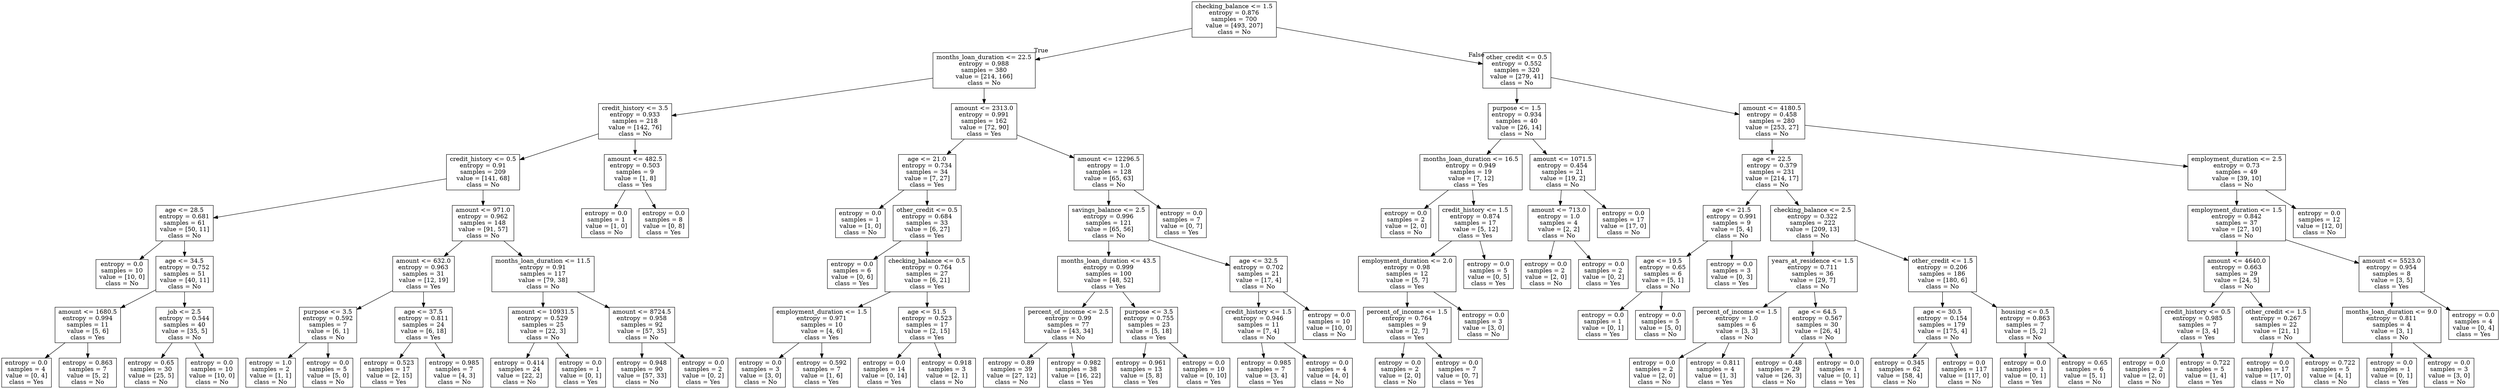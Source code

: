 digraph Tree {
node [shape=box] ;
0 [label="checking_balance <= 1.5\nentropy = 0.876\nsamples = 700\nvalue = [493, 207]\nclass = No"] ;
1 [label="months_loan_duration <= 22.5\nentropy = 0.988\nsamples = 380\nvalue = [214, 166]\nclass = No"] ;
0 -> 1 [labeldistance=2.5, labelangle=45, headlabel="True"] ;
2 [label="credit_history <= 3.5\nentropy = 0.933\nsamples = 218\nvalue = [142, 76]\nclass = No"] ;
1 -> 2 ;
3 [label="credit_history <= 0.5\nentropy = 0.91\nsamples = 209\nvalue = [141, 68]\nclass = No"] ;
2 -> 3 ;
4 [label="age <= 28.5\nentropy = 0.681\nsamples = 61\nvalue = [50, 11]\nclass = No"] ;
3 -> 4 ;
5 [label="entropy = 0.0\nsamples = 10\nvalue = [10, 0]\nclass = No"] ;
4 -> 5 ;
6 [label="age <= 34.5\nentropy = 0.752\nsamples = 51\nvalue = [40, 11]\nclass = No"] ;
4 -> 6 ;
7 [label="amount <= 1680.5\nentropy = 0.994\nsamples = 11\nvalue = [5, 6]\nclass = Yes"] ;
6 -> 7 ;
8 [label="entropy = 0.0\nsamples = 4\nvalue = [0, 4]\nclass = Yes"] ;
7 -> 8 ;
9 [label="entropy = 0.863\nsamples = 7\nvalue = [5, 2]\nclass = No"] ;
7 -> 9 ;
10 [label="job <= 2.5\nentropy = 0.544\nsamples = 40\nvalue = [35, 5]\nclass = No"] ;
6 -> 10 ;
11 [label="entropy = 0.65\nsamples = 30\nvalue = [25, 5]\nclass = No"] ;
10 -> 11 ;
12 [label="entropy = 0.0\nsamples = 10\nvalue = [10, 0]\nclass = No"] ;
10 -> 12 ;
13 [label="amount <= 971.0\nentropy = 0.962\nsamples = 148\nvalue = [91, 57]\nclass = No"] ;
3 -> 13 ;
14 [label="amount <= 632.0\nentropy = 0.963\nsamples = 31\nvalue = [12, 19]\nclass = Yes"] ;
13 -> 14 ;
15 [label="purpose <= 3.5\nentropy = 0.592\nsamples = 7\nvalue = [6, 1]\nclass = No"] ;
14 -> 15 ;
16 [label="entropy = 1.0\nsamples = 2\nvalue = [1, 1]\nclass = No"] ;
15 -> 16 ;
17 [label="entropy = 0.0\nsamples = 5\nvalue = [5, 0]\nclass = No"] ;
15 -> 17 ;
18 [label="age <= 37.5\nentropy = 0.811\nsamples = 24\nvalue = [6, 18]\nclass = Yes"] ;
14 -> 18 ;
19 [label="entropy = 0.523\nsamples = 17\nvalue = [2, 15]\nclass = Yes"] ;
18 -> 19 ;
20 [label="entropy = 0.985\nsamples = 7\nvalue = [4, 3]\nclass = No"] ;
18 -> 20 ;
21 [label="months_loan_duration <= 11.5\nentropy = 0.91\nsamples = 117\nvalue = [79, 38]\nclass = No"] ;
13 -> 21 ;
22 [label="amount <= 10931.5\nentropy = 0.529\nsamples = 25\nvalue = [22, 3]\nclass = No"] ;
21 -> 22 ;
23 [label="entropy = 0.414\nsamples = 24\nvalue = [22, 2]\nclass = No"] ;
22 -> 23 ;
24 [label="entropy = 0.0\nsamples = 1\nvalue = [0, 1]\nclass = Yes"] ;
22 -> 24 ;
25 [label="amount <= 8724.5\nentropy = 0.958\nsamples = 92\nvalue = [57, 35]\nclass = No"] ;
21 -> 25 ;
26 [label="entropy = 0.948\nsamples = 90\nvalue = [57, 33]\nclass = No"] ;
25 -> 26 ;
27 [label="entropy = 0.0\nsamples = 2\nvalue = [0, 2]\nclass = Yes"] ;
25 -> 27 ;
28 [label="amount <= 482.5\nentropy = 0.503\nsamples = 9\nvalue = [1, 8]\nclass = Yes"] ;
2 -> 28 ;
29 [label="entropy = 0.0\nsamples = 1\nvalue = [1, 0]\nclass = No"] ;
28 -> 29 ;
30 [label="entropy = 0.0\nsamples = 8\nvalue = [0, 8]\nclass = Yes"] ;
28 -> 30 ;
31 [label="amount <= 2313.0\nentropy = 0.991\nsamples = 162\nvalue = [72, 90]\nclass = Yes"] ;
1 -> 31 ;
32 [label="age <= 21.0\nentropy = 0.734\nsamples = 34\nvalue = [7, 27]\nclass = Yes"] ;
31 -> 32 ;
33 [label="entropy = 0.0\nsamples = 1\nvalue = [1, 0]\nclass = No"] ;
32 -> 33 ;
34 [label="other_credit <= 0.5\nentropy = 0.684\nsamples = 33\nvalue = [6, 27]\nclass = Yes"] ;
32 -> 34 ;
35 [label="entropy = 0.0\nsamples = 6\nvalue = [0, 6]\nclass = Yes"] ;
34 -> 35 ;
36 [label="checking_balance <= 0.5\nentropy = 0.764\nsamples = 27\nvalue = [6, 21]\nclass = Yes"] ;
34 -> 36 ;
37 [label="employment_duration <= 1.5\nentropy = 0.971\nsamples = 10\nvalue = [4, 6]\nclass = Yes"] ;
36 -> 37 ;
38 [label="entropy = 0.0\nsamples = 3\nvalue = [3, 0]\nclass = No"] ;
37 -> 38 ;
39 [label="entropy = 0.592\nsamples = 7\nvalue = [1, 6]\nclass = Yes"] ;
37 -> 39 ;
40 [label="age <= 51.5\nentropy = 0.523\nsamples = 17\nvalue = [2, 15]\nclass = Yes"] ;
36 -> 40 ;
41 [label="entropy = 0.0\nsamples = 14\nvalue = [0, 14]\nclass = Yes"] ;
40 -> 41 ;
42 [label="entropy = 0.918\nsamples = 3\nvalue = [2, 1]\nclass = No"] ;
40 -> 42 ;
43 [label="amount <= 12296.5\nentropy = 1.0\nsamples = 128\nvalue = [65, 63]\nclass = No"] ;
31 -> 43 ;
44 [label="savings_balance <= 2.5\nentropy = 0.996\nsamples = 121\nvalue = [65, 56]\nclass = No"] ;
43 -> 44 ;
45 [label="months_loan_duration <= 43.5\nentropy = 0.999\nsamples = 100\nvalue = [48, 52]\nclass = Yes"] ;
44 -> 45 ;
46 [label="percent_of_income <= 2.5\nentropy = 0.99\nsamples = 77\nvalue = [43, 34]\nclass = No"] ;
45 -> 46 ;
47 [label="entropy = 0.89\nsamples = 39\nvalue = [27, 12]\nclass = No"] ;
46 -> 47 ;
48 [label="entropy = 0.982\nsamples = 38\nvalue = [16, 22]\nclass = Yes"] ;
46 -> 48 ;
49 [label="purpose <= 3.5\nentropy = 0.755\nsamples = 23\nvalue = [5, 18]\nclass = Yes"] ;
45 -> 49 ;
50 [label="entropy = 0.961\nsamples = 13\nvalue = [5, 8]\nclass = Yes"] ;
49 -> 50 ;
51 [label="entropy = 0.0\nsamples = 10\nvalue = [0, 10]\nclass = Yes"] ;
49 -> 51 ;
52 [label="age <= 32.5\nentropy = 0.702\nsamples = 21\nvalue = [17, 4]\nclass = No"] ;
44 -> 52 ;
53 [label="credit_history <= 1.5\nentropy = 0.946\nsamples = 11\nvalue = [7, 4]\nclass = No"] ;
52 -> 53 ;
54 [label="entropy = 0.985\nsamples = 7\nvalue = [3, 4]\nclass = Yes"] ;
53 -> 54 ;
55 [label="entropy = 0.0\nsamples = 4\nvalue = [4, 0]\nclass = No"] ;
53 -> 55 ;
56 [label="entropy = 0.0\nsamples = 10\nvalue = [10, 0]\nclass = No"] ;
52 -> 56 ;
57 [label="entropy = 0.0\nsamples = 7\nvalue = [0, 7]\nclass = Yes"] ;
43 -> 57 ;
58 [label="other_credit <= 0.5\nentropy = 0.552\nsamples = 320\nvalue = [279, 41]\nclass = No"] ;
0 -> 58 [labeldistance=2.5, labelangle=-45, headlabel="False"] ;
59 [label="purpose <= 1.5\nentropy = 0.934\nsamples = 40\nvalue = [26, 14]\nclass = No"] ;
58 -> 59 ;
60 [label="months_loan_duration <= 16.5\nentropy = 0.949\nsamples = 19\nvalue = [7, 12]\nclass = Yes"] ;
59 -> 60 ;
61 [label="entropy = 0.0\nsamples = 2\nvalue = [2, 0]\nclass = No"] ;
60 -> 61 ;
62 [label="credit_history <= 1.5\nentropy = 0.874\nsamples = 17\nvalue = [5, 12]\nclass = Yes"] ;
60 -> 62 ;
63 [label="employment_duration <= 2.0\nentropy = 0.98\nsamples = 12\nvalue = [5, 7]\nclass = Yes"] ;
62 -> 63 ;
64 [label="percent_of_income <= 1.5\nentropy = 0.764\nsamples = 9\nvalue = [2, 7]\nclass = Yes"] ;
63 -> 64 ;
65 [label="entropy = 0.0\nsamples = 2\nvalue = [2, 0]\nclass = No"] ;
64 -> 65 ;
66 [label="entropy = 0.0\nsamples = 7\nvalue = [0, 7]\nclass = Yes"] ;
64 -> 66 ;
67 [label="entropy = 0.0\nsamples = 3\nvalue = [3, 0]\nclass = No"] ;
63 -> 67 ;
68 [label="entropy = 0.0\nsamples = 5\nvalue = [0, 5]\nclass = Yes"] ;
62 -> 68 ;
69 [label="amount <= 1071.5\nentropy = 0.454\nsamples = 21\nvalue = [19, 2]\nclass = No"] ;
59 -> 69 ;
70 [label="amount <= 713.0\nentropy = 1.0\nsamples = 4\nvalue = [2, 2]\nclass = No"] ;
69 -> 70 ;
71 [label="entropy = 0.0\nsamples = 2\nvalue = [2, 0]\nclass = No"] ;
70 -> 71 ;
72 [label="entropy = 0.0\nsamples = 2\nvalue = [0, 2]\nclass = Yes"] ;
70 -> 72 ;
73 [label="entropy = 0.0\nsamples = 17\nvalue = [17, 0]\nclass = No"] ;
69 -> 73 ;
74 [label="amount <= 4180.5\nentropy = 0.458\nsamples = 280\nvalue = [253, 27]\nclass = No"] ;
58 -> 74 ;
75 [label="age <= 22.5\nentropy = 0.379\nsamples = 231\nvalue = [214, 17]\nclass = No"] ;
74 -> 75 ;
76 [label="age <= 21.5\nentropy = 0.991\nsamples = 9\nvalue = [5, 4]\nclass = No"] ;
75 -> 76 ;
77 [label="age <= 19.5\nentropy = 0.65\nsamples = 6\nvalue = [5, 1]\nclass = No"] ;
76 -> 77 ;
78 [label="entropy = 0.0\nsamples = 1\nvalue = [0, 1]\nclass = Yes"] ;
77 -> 78 ;
79 [label="entropy = 0.0\nsamples = 5\nvalue = [5, 0]\nclass = No"] ;
77 -> 79 ;
80 [label="entropy = 0.0\nsamples = 3\nvalue = [0, 3]\nclass = Yes"] ;
76 -> 80 ;
81 [label="checking_balance <= 2.5\nentropy = 0.322\nsamples = 222\nvalue = [209, 13]\nclass = No"] ;
75 -> 81 ;
82 [label="years_at_residence <= 1.5\nentropy = 0.711\nsamples = 36\nvalue = [29, 7]\nclass = No"] ;
81 -> 82 ;
83 [label="percent_of_income <= 1.5\nentropy = 1.0\nsamples = 6\nvalue = [3, 3]\nclass = No"] ;
82 -> 83 ;
84 [label="entropy = 0.0\nsamples = 2\nvalue = [2, 0]\nclass = No"] ;
83 -> 84 ;
85 [label="entropy = 0.811\nsamples = 4\nvalue = [1, 3]\nclass = Yes"] ;
83 -> 85 ;
86 [label="age <= 64.5\nentropy = 0.567\nsamples = 30\nvalue = [26, 4]\nclass = No"] ;
82 -> 86 ;
87 [label="entropy = 0.48\nsamples = 29\nvalue = [26, 3]\nclass = No"] ;
86 -> 87 ;
88 [label="entropy = 0.0\nsamples = 1\nvalue = [0, 1]\nclass = Yes"] ;
86 -> 88 ;
89 [label="other_credit <= 1.5\nentropy = 0.206\nsamples = 186\nvalue = [180, 6]\nclass = No"] ;
81 -> 89 ;
90 [label="age <= 30.5\nentropy = 0.154\nsamples = 179\nvalue = [175, 4]\nclass = No"] ;
89 -> 90 ;
91 [label="entropy = 0.345\nsamples = 62\nvalue = [58, 4]\nclass = No"] ;
90 -> 91 ;
92 [label="entropy = 0.0\nsamples = 117\nvalue = [117, 0]\nclass = No"] ;
90 -> 92 ;
93 [label="housing <= 0.5\nentropy = 0.863\nsamples = 7\nvalue = [5, 2]\nclass = No"] ;
89 -> 93 ;
94 [label="entropy = 0.0\nsamples = 1\nvalue = [0, 1]\nclass = Yes"] ;
93 -> 94 ;
95 [label="entropy = 0.65\nsamples = 6\nvalue = [5, 1]\nclass = No"] ;
93 -> 95 ;
96 [label="employment_duration <= 2.5\nentropy = 0.73\nsamples = 49\nvalue = [39, 10]\nclass = No"] ;
74 -> 96 ;
97 [label="employment_duration <= 1.5\nentropy = 0.842\nsamples = 37\nvalue = [27, 10]\nclass = No"] ;
96 -> 97 ;
98 [label="amount <= 4640.0\nentropy = 0.663\nsamples = 29\nvalue = [24, 5]\nclass = No"] ;
97 -> 98 ;
99 [label="credit_history <= 0.5\nentropy = 0.985\nsamples = 7\nvalue = [3, 4]\nclass = Yes"] ;
98 -> 99 ;
100 [label="entropy = 0.0\nsamples = 2\nvalue = [2, 0]\nclass = No"] ;
99 -> 100 ;
101 [label="entropy = 0.722\nsamples = 5\nvalue = [1, 4]\nclass = Yes"] ;
99 -> 101 ;
102 [label="other_credit <= 1.5\nentropy = 0.267\nsamples = 22\nvalue = [21, 1]\nclass = No"] ;
98 -> 102 ;
103 [label="entropy = 0.0\nsamples = 17\nvalue = [17, 0]\nclass = No"] ;
102 -> 103 ;
104 [label="entropy = 0.722\nsamples = 5\nvalue = [4, 1]\nclass = No"] ;
102 -> 104 ;
105 [label="amount <= 5523.0\nentropy = 0.954\nsamples = 8\nvalue = [3, 5]\nclass = Yes"] ;
97 -> 105 ;
106 [label="months_loan_duration <= 9.0\nentropy = 0.811\nsamples = 4\nvalue = [3, 1]\nclass = No"] ;
105 -> 106 ;
107 [label="entropy = 0.0\nsamples = 1\nvalue = [0, 1]\nclass = Yes"] ;
106 -> 107 ;
108 [label="entropy = 0.0\nsamples = 3\nvalue = [3, 0]\nclass = No"] ;
106 -> 108 ;
109 [label="entropy = 0.0\nsamples = 4\nvalue = [0, 4]\nclass = Yes"] ;
105 -> 109 ;
110 [label="entropy = 0.0\nsamples = 12\nvalue = [12, 0]\nclass = No"] ;
96 -> 110 ;
}